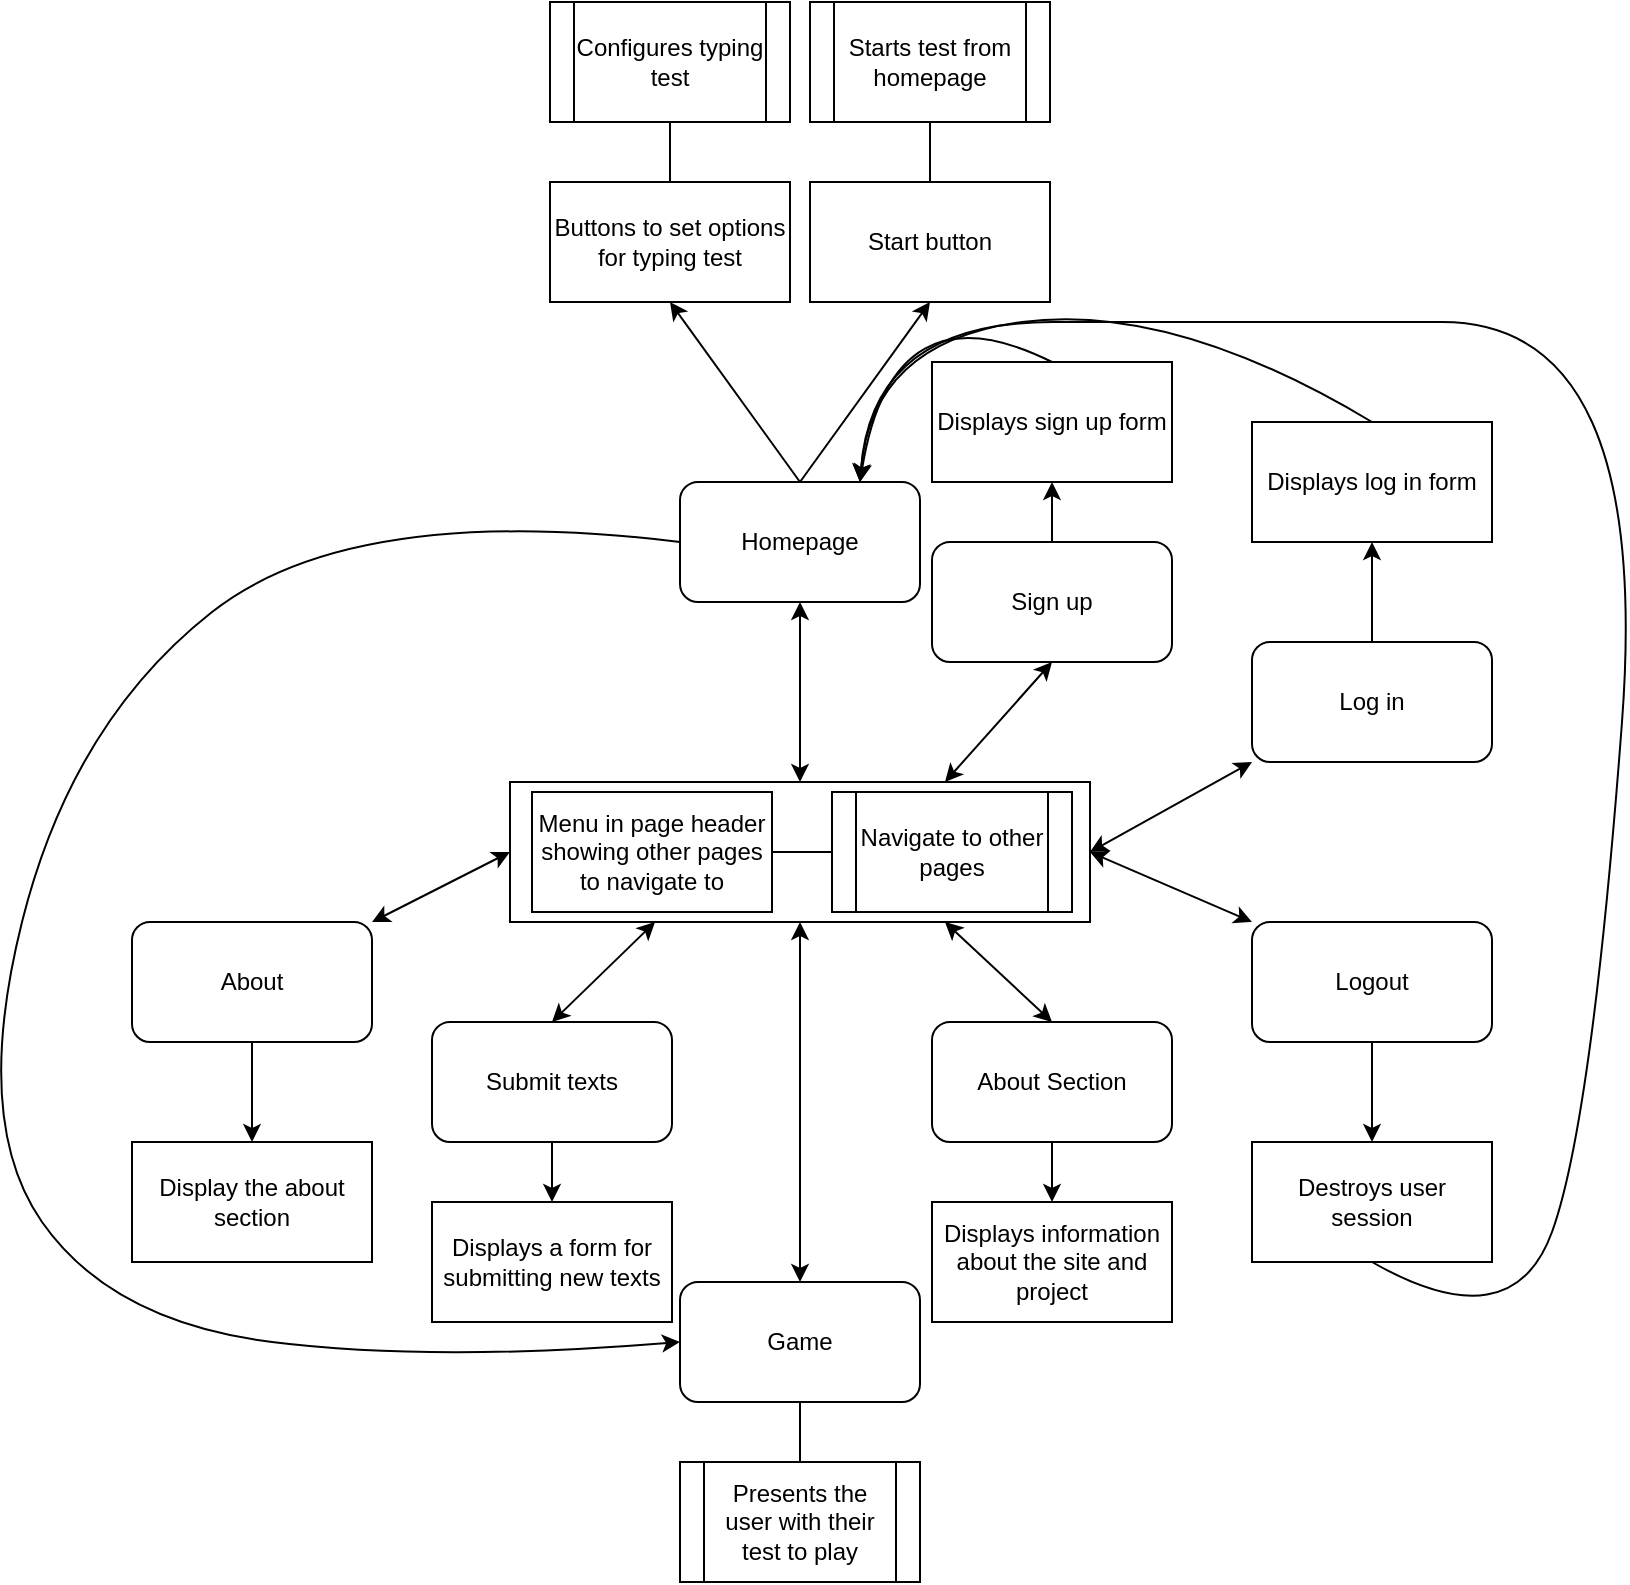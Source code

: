 <mxfile version="20.8.14" type="github">
  <diagram id="H9P_Bu9OAFTprhCgtV0_" name="Page-1">
    <mxGraphModel dx="1809" dy="873" grid="1" gridSize="10" guides="1" tooltips="1" connect="1" arrows="1" fold="1" page="1" pageScale="1" pageWidth="827" pageHeight="1169" math="0" shadow="0">
      <root>
        <mxCell id="0" />
        <mxCell id="1" parent="0" />
        <mxCell id="i7MBgZ9J4eUlpomoZs5X-3" value="Configures typing test" style="shape=process;whiteSpace=wrap;html=1;backgroundOutline=1;" parent="1" vertex="1">
          <mxGeometry x="289" y="10" width="120" height="60" as="geometry" />
        </mxCell>
        <mxCell id="i7MBgZ9J4eUlpomoZs5X-4" value="Starts test from homepage" style="shape=process;whiteSpace=wrap;html=1;backgroundOutline=1;" parent="1" vertex="1">
          <mxGeometry x="419" y="10" width="120" height="60" as="geometry" />
        </mxCell>
        <mxCell id="i7MBgZ9J4eUlpomoZs5X-5" value="Start button" style="rounded=0;whiteSpace=wrap;html=1;" parent="1" vertex="1">
          <mxGeometry x="419" y="100" width="120" height="60" as="geometry" />
        </mxCell>
        <mxCell id="i7MBgZ9J4eUlpomoZs5X-8" value="Buttons to set options for typing test" style="rounded=0;whiteSpace=wrap;html=1;" parent="1" vertex="1">
          <mxGeometry x="289" y="100" width="120" height="60" as="geometry" />
        </mxCell>
        <mxCell id="i7MBgZ9J4eUlpomoZs5X-13" value="" style="endArrow=none;html=1;rounded=0;entryX=0.5;entryY=0;entryDx=0;entryDy=0;exitX=0.5;exitY=1;exitDx=0;exitDy=0;" parent="1" source="i7MBgZ9J4eUlpomoZs5X-3" target="i7MBgZ9J4eUlpomoZs5X-8" edge="1">
          <mxGeometry width="50" height="50" relative="1" as="geometry">
            <mxPoint x="229" y="410" as="sourcePoint" />
            <mxPoint x="279" y="360" as="targetPoint" />
          </mxGeometry>
        </mxCell>
        <mxCell id="i7MBgZ9J4eUlpomoZs5X-14" value="" style="endArrow=none;html=1;rounded=0;entryX=0.5;entryY=0;entryDx=0;entryDy=0;exitX=0.5;exitY=1;exitDx=0;exitDy=0;" parent="1" source="i7MBgZ9J4eUlpomoZs5X-4" target="i7MBgZ9J4eUlpomoZs5X-5" edge="1">
          <mxGeometry width="50" height="50" relative="1" as="geometry">
            <mxPoint x="229" y="410" as="sourcePoint" />
            <mxPoint x="279" y="360" as="targetPoint" />
          </mxGeometry>
        </mxCell>
        <mxCell id="i7MBgZ9J4eUlpomoZs5X-18" value="" style="rounded=0;whiteSpace=wrap;html=1;" parent="1" vertex="1">
          <mxGeometry x="269" y="400" width="290" height="70" as="geometry" />
        </mxCell>
        <mxCell id="i7MBgZ9J4eUlpomoZs5X-15" value="Menu in page header showing other pages to navigate to" style="rounded=0;whiteSpace=wrap;html=1;" parent="1" vertex="1">
          <mxGeometry x="280" y="405" width="120" height="60" as="geometry" />
        </mxCell>
        <mxCell id="i7MBgZ9J4eUlpomoZs5X-16" value="Navigate to other pages" style="shape=process;whiteSpace=wrap;html=1;backgroundOutline=1;" parent="1" vertex="1">
          <mxGeometry x="430" y="405" width="120" height="60" as="geometry" />
        </mxCell>
        <mxCell id="i7MBgZ9J4eUlpomoZs5X-17" value="" style="endArrow=none;html=1;rounded=0;exitX=0;exitY=0.5;exitDx=0;exitDy=0;entryX=1;entryY=0.5;entryDx=0;entryDy=0;" parent="1" source="i7MBgZ9J4eUlpomoZs5X-16" target="i7MBgZ9J4eUlpomoZs5X-15" edge="1">
          <mxGeometry width="50" height="50" relative="1" as="geometry">
            <mxPoint x="469" y="575" as="sourcePoint" />
            <mxPoint x="519" y="525" as="targetPoint" />
          </mxGeometry>
        </mxCell>
        <mxCell id="i7MBgZ9J4eUlpomoZs5X-20" value="" style="endArrow=classic;html=1;rounded=0;exitX=0.5;exitY=0;exitDx=0;exitDy=0;entryX=0.5;entryY=1;entryDx=0;entryDy=0;" parent="1" source="i7MBgZ9J4eUlpomoZs5X-28" target="i7MBgZ9J4eUlpomoZs5X-8" edge="1">
          <mxGeometry width="50" height="50" relative="1" as="geometry">
            <mxPoint x="414" y="250" as="sourcePoint" />
            <mxPoint x="410" y="280" as="targetPoint" />
          </mxGeometry>
        </mxCell>
        <mxCell id="i7MBgZ9J4eUlpomoZs5X-23" value="" style="endArrow=classic;html=1;rounded=0;exitX=0.5;exitY=0;exitDx=0;exitDy=0;entryX=0.5;entryY=1;entryDx=0;entryDy=0;" parent="1" source="i7MBgZ9J4eUlpomoZs5X-28" target="i7MBgZ9J4eUlpomoZs5X-5" edge="1">
          <mxGeometry width="50" height="50" relative="1" as="geometry">
            <mxPoint x="414" y="250" as="sourcePoint" />
            <mxPoint x="410" y="280" as="targetPoint" />
          </mxGeometry>
        </mxCell>
        <mxCell id="i7MBgZ9J4eUlpomoZs5X-24" value="" style="endArrow=classic;startArrow=classic;html=1;rounded=0;entryX=0.5;entryY=1;entryDx=0;entryDy=0;exitX=0.5;exitY=0;exitDx=0;exitDy=0;" parent="1" source="i7MBgZ9J4eUlpomoZs5X-18" target="i7MBgZ9J4eUlpomoZs5X-28" edge="1">
          <mxGeometry width="50" height="50" relative="1" as="geometry">
            <mxPoint x="360" y="330" as="sourcePoint" />
            <mxPoint x="414" y="310" as="targetPoint" />
          </mxGeometry>
        </mxCell>
        <mxCell id="i7MBgZ9J4eUlpomoZs5X-28" value="Homepage" style="rounded=1;whiteSpace=wrap;html=1;" parent="1" vertex="1">
          <mxGeometry x="354" y="250" width="120" height="60" as="geometry" />
        </mxCell>
        <mxCell id="i7MBgZ9J4eUlpomoZs5X-42" style="edgeStyle=orthogonalEdgeStyle;rounded=0;orthogonalLoop=1;jettySize=auto;html=1;exitX=0.5;exitY=1;exitDx=0;exitDy=0;entryX=0.5;entryY=0;entryDx=0;entryDy=0;" parent="1" source="i7MBgZ9J4eUlpomoZs5X-31" target="i7MBgZ9J4eUlpomoZs5X-40" edge="1">
          <mxGeometry relative="1" as="geometry" />
        </mxCell>
        <mxCell id="i7MBgZ9J4eUlpomoZs5X-31" value="About" style="rounded=1;whiteSpace=wrap;html=1;" parent="1" vertex="1">
          <mxGeometry x="80" y="470" width="120" height="60" as="geometry" />
        </mxCell>
        <mxCell id="i7MBgZ9J4eUlpomoZs5X-32" value="About Section" style="rounded=1;whiteSpace=wrap;html=1;" parent="1" vertex="1">
          <mxGeometry x="480" y="520" width="120" height="60" as="geometry" />
        </mxCell>
        <mxCell id="i7MBgZ9J4eUlpomoZs5X-33" value="Game" style="rounded=1;whiteSpace=wrap;html=1;" parent="1" vertex="1">
          <mxGeometry x="354" y="650" width="120" height="60" as="geometry" />
        </mxCell>
        <mxCell id="i7MBgZ9J4eUlpomoZs5X-34" value="Displays information about the site and project" style="rounded=0;whiteSpace=wrap;html=1;" parent="1" vertex="1">
          <mxGeometry x="480" y="610" width="120" height="60" as="geometry" />
        </mxCell>
        <mxCell id="i7MBgZ9J4eUlpomoZs5X-35" value="" style="endArrow=classic;html=1;rounded=0;exitX=0.5;exitY=1;exitDx=0;exitDy=0;entryX=0.5;entryY=0;entryDx=0;entryDy=0;" parent="1" source="i7MBgZ9J4eUlpomoZs5X-32" target="i7MBgZ9J4eUlpomoZs5X-34" edge="1">
          <mxGeometry width="50" height="50" relative="1" as="geometry">
            <mxPoint x="360" y="420" as="sourcePoint" />
            <mxPoint x="410" y="370" as="targetPoint" />
          </mxGeometry>
        </mxCell>
        <mxCell id="i7MBgZ9J4eUlpomoZs5X-36" value="" style="endArrow=classic;startArrow=classic;html=1;rounded=0;entryX=0.75;entryY=1;entryDx=0;entryDy=0;exitX=0.5;exitY=0;exitDx=0;exitDy=0;" parent="1" source="i7MBgZ9J4eUlpomoZs5X-32" target="i7MBgZ9J4eUlpomoZs5X-18" edge="1">
          <mxGeometry width="50" height="50" relative="1" as="geometry">
            <mxPoint x="360" y="420" as="sourcePoint" />
            <mxPoint x="410" y="370" as="targetPoint" />
          </mxGeometry>
        </mxCell>
        <mxCell id="i7MBgZ9J4eUlpomoZs5X-38" value="" style="endArrow=classic;startArrow=classic;html=1;rounded=0;exitX=0;exitY=0.5;exitDx=0;exitDy=0;entryX=1;entryY=0;entryDx=0;entryDy=0;" parent="1" source="i7MBgZ9J4eUlpomoZs5X-18" target="i7MBgZ9J4eUlpomoZs5X-31" edge="1">
          <mxGeometry width="50" height="50" relative="1" as="geometry">
            <mxPoint x="360" y="420" as="sourcePoint" />
            <mxPoint x="410" y="370" as="targetPoint" />
          </mxGeometry>
        </mxCell>
        <mxCell id="i7MBgZ9J4eUlpomoZs5X-39" value="" style="endArrow=classic;startArrow=classic;html=1;rounded=0;entryX=0.5;entryY=1;entryDx=0;entryDy=0;exitX=0.5;exitY=0;exitDx=0;exitDy=0;" parent="1" source="i7MBgZ9J4eUlpomoZs5X-33" target="i7MBgZ9J4eUlpomoZs5X-18" edge="1">
          <mxGeometry width="50" height="50" relative="1" as="geometry">
            <mxPoint x="360" y="420" as="sourcePoint" />
            <mxPoint x="410" y="370" as="targetPoint" />
          </mxGeometry>
        </mxCell>
        <mxCell id="i7MBgZ9J4eUlpomoZs5X-40" value="Display the about section" style="rounded=0;whiteSpace=wrap;html=1;" parent="1" vertex="1">
          <mxGeometry x="80" y="580" width="120" height="60" as="geometry" />
        </mxCell>
        <mxCell id="i7MBgZ9J4eUlpomoZs5X-50" value="" style="curved=1;endArrow=classic;html=1;rounded=0;entryX=0;entryY=0.5;entryDx=0;entryDy=0;exitX=0;exitY=0.5;exitDx=0;exitDy=0;" parent="1" source="i7MBgZ9J4eUlpomoZs5X-28" target="i7MBgZ9J4eUlpomoZs5X-33" edge="1">
          <mxGeometry width="50" height="50" relative="1" as="geometry">
            <mxPoint x="240" y="330" as="sourcePoint" />
            <mxPoint x="280" y="710" as="targetPoint" />
            <Array as="points">
              <mxPoint x="190" y="260" />
              <mxPoint x="50" y="370" />
              <mxPoint y="570" />
              <mxPoint x="70" y="670" />
              <mxPoint x="230" y="690" />
            </Array>
          </mxGeometry>
        </mxCell>
        <mxCell id="i7MBgZ9J4eUlpomoZs5X-51" value="Presents the user with their test to play" style="shape=process;whiteSpace=wrap;html=1;backgroundOutline=1;" parent="1" vertex="1">
          <mxGeometry x="354" y="740" width="120" height="60" as="geometry" />
        </mxCell>
        <mxCell id="i7MBgZ9J4eUlpomoZs5X-52" value="" style="endArrow=none;html=1;rounded=0;exitX=0.5;exitY=1;exitDx=0;exitDy=0;entryX=0.5;entryY=0;entryDx=0;entryDy=0;" parent="1" source="i7MBgZ9J4eUlpomoZs5X-33" target="i7MBgZ9J4eUlpomoZs5X-51" edge="1">
          <mxGeometry width="50" height="50" relative="1" as="geometry">
            <mxPoint x="480" y="630" as="sourcePoint" />
            <mxPoint x="530" y="580" as="targetPoint" />
          </mxGeometry>
        </mxCell>
        <mxCell id="5Dz-VVO13B3PXyp7y15R-1" value="Submit texts" style="rounded=1;whiteSpace=wrap;html=1;shadow=0;strokeColor=#000000;" vertex="1" parent="1">
          <mxGeometry x="230" y="520" width="120" height="60" as="geometry" />
        </mxCell>
        <mxCell id="5Dz-VVO13B3PXyp7y15R-2" value="Displays a form for submitting new texts" style="rounded=0;whiteSpace=wrap;html=1;shadow=0;strokeColor=#000000;" vertex="1" parent="1">
          <mxGeometry x="230" y="610" width="120" height="60" as="geometry" />
        </mxCell>
        <mxCell id="5Dz-VVO13B3PXyp7y15R-3" value="" style="endArrow=classic;startArrow=classic;html=1;rounded=0;exitX=0.5;exitY=0;exitDx=0;exitDy=0;entryX=0.25;entryY=1;entryDx=0;entryDy=0;" edge="1" parent="1" source="5Dz-VVO13B3PXyp7y15R-1" target="i7MBgZ9J4eUlpomoZs5X-18">
          <mxGeometry width="50" height="50" relative="1" as="geometry">
            <mxPoint x="420" y="540" as="sourcePoint" />
            <mxPoint x="470" y="490" as="targetPoint" />
          </mxGeometry>
        </mxCell>
        <mxCell id="5Dz-VVO13B3PXyp7y15R-4" value="" style="endArrow=classic;html=1;rounded=0;exitX=0.5;exitY=1;exitDx=0;exitDy=0;entryX=0.5;entryY=0;entryDx=0;entryDy=0;" edge="1" parent="1" source="5Dz-VVO13B3PXyp7y15R-1" target="5Dz-VVO13B3PXyp7y15R-2">
          <mxGeometry width="50" height="50" relative="1" as="geometry">
            <mxPoint x="420" y="540" as="sourcePoint" />
            <mxPoint x="470" y="490" as="targetPoint" />
          </mxGeometry>
        </mxCell>
        <mxCell id="5Dz-VVO13B3PXyp7y15R-14" style="edgeStyle=orthogonalEdgeStyle;rounded=0;orthogonalLoop=1;jettySize=auto;html=1;exitX=0.5;exitY=0;exitDx=0;exitDy=0;entryX=0.5;entryY=1;entryDx=0;entryDy=0;" edge="1" parent="1" source="5Dz-VVO13B3PXyp7y15R-5" target="5Dz-VVO13B3PXyp7y15R-13">
          <mxGeometry relative="1" as="geometry" />
        </mxCell>
        <mxCell id="5Dz-VVO13B3PXyp7y15R-5" value="Log in" style="rounded=1;whiteSpace=wrap;html=1;shadow=0;strokeColor=#000000;" vertex="1" parent="1">
          <mxGeometry x="640" y="330" width="120" height="60" as="geometry" />
        </mxCell>
        <mxCell id="5Dz-VVO13B3PXyp7y15R-12" style="edgeStyle=orthogonalEdgeStyle;rounded=0;orthogonalLoop=1;jettySize=auto;html=1;exitX=0.5;exitY=0;exitDx=0;exitDy=0;entryX=0.5;entryY=1;entryDx=0;entryDy=0;" edge="1" parent="1" source="5Dz-VVO13B3PXyp7y15R-6" target="5Dz-VVO13B3PXyp7y15R-11">
          <mxGeometry relative="1" as="geometry" />
        </mxCell>
        <mxCell id="5Dz-VVO13B3PXyp7y15R-6" value="Sign up" style="rounded=1;whiteSpace=wrap;html=1;shadow=0;strokeColor=#000000;" vertex="1" parent="1">
          <mxGeometry x="480" y="280" width="120" height="60" as="geometry" />
        </mxCell>
        <mxCell id="5Dz-VVO13B3PXyp7y15R-16" style="edgeStyle=orthogonalEdgeStyle;rounded=0;orthogonalLoop=1;jettySize=auto;html=1;exitX=0.5;exitY=1;exitDx=0;exitDy=0;entryX=0.5;entryY=0;entryDx=0;entryDy=0;" edge="1" parent="1" source="5Dz-VVO13B3PXyp7y15R-7" target="5Dz-VVO13B3PXyp7y15R-15">
          <mxGeometry relative="1" as="geometry" />
        </mxCell>
        <mxCell id="5Dz-VVO13B3PXyp7y15R-7" value="Logout" style="rounded=1;whiteSpace=wrap;html=1;shadow=0;strokeColor=#000000;" vertex="1" parent="1">
          <mxGeometry x="640" y="470" width="120" height="60" as="geometry" />
        </mxCell>
        <mxCell id="5Dz-VVO13B3PXyp7y15R-8" value="" style="endArrow=classic;startArrow=classic;html=1;rounded=0;exitX=0.75;exitY=0;exitDx=0;exitDy=0;entryX=0.5;entryY=1;entryDx=0;entryDy=0;" edge="1" parent="1" source="i7MBgZ9J4eUlpomoZs5X-18" target="5Dz-VVO13B3PXyp7y15R-6">
          <mxGeometry width="50" height="50" relative="1" as="geometry">
            <mxPoint x="420" y="540" as="sourcePoint" />
            <mxPoint x="470" y="490" as="targetPoint" />
          </mxGeometry>
        </mxCell>
        <mxCell id="5Dz-VVO13B3PXyp7y15R-9" value="" style="endArrow=classic;startArrow=classic;html=1;rounded=0;exitX=1;exitY=0.5;exitDx=0;exitDy=0;entryX=0;entryY=1;entryDx=0;entryDy=0;" edge="1" parent="1" source="i7MBgZ9J4eUlpomoZs5X-18" target="5Dz-VVO13B3PXyp7y15R-5">
          <mxGeometry width="50" height="50" relative="1" as="geometry">
            <mxPoint x="420" y="540" as="sourcePoint" />
            <mxPoint x="470" y="490" as="targetPoint" />
          </mxGeometry>
        </mxCell>
        <mxCell id="5Dz-VVO13B3PXyp7y15R-10" value="" style="endArrow=classic;startArrow=classic;html=1;rounded=0;exitX=1;exitY=0.5;exitDx=0;exitDy=0;entryX=0;entryY=0;entryDx=0;entryDy=0;" edge="1" parent="1" source="i7MBgZ9J4eUlpomoZs5X-18" target="5Dz-VVO13B3PXyp7y15R-7">
          <mxGeometry width="50" height="50" relative="1" as="geometry">
            <mxPoint x="420" y="540" as="sourcePoint" />
            <mxPoint x="470" y="490" as="targetPoint" />
          </mxGeometry>
        </mxCell>
        <mxCell id="5Dz-VVO13B3PXyp7y15R-11" value="Displays sign up form" style="rounded=0;whiteSpace=wrap;html=1;shadow=0;strokeColor=#000000;" vertex="1" parent="1">
          <mxGeometry x="480" y="190" width="120" height="60" as="geometry" />
        </mxCell>
        <mxCell id="5Dz-VVO13B3PXyp7y15R-13" value="Displays log in form" style="rounded=0;whiteSpace=wrap;html=1;shadow=0;strokeColor=#000000;" vertex="1" parent="1">
          <mxGeometry x="640" y="220" width="120" height="60" as="geometry" />
        </mxCell>
        <mxCell id="5Dz-VVO13B3PXyp7y15R-15" value="Destroys user session" style="rounded=0;whiteSpace=wrap;html=1;shadow=0;strokeColor=#000000;" vertex="1" parent="1">
          <mxGeometry x="640" y="580" width="120" height="60" as="geometry" />
        </mxCell>
        <mxCell id="5Dz-VVO13B3PXyp7y15R-17" value="" style="curved=1;endArrow=classic;html=1;rounded=0;exitX=0.5;exitY=1;exitDx=0;exitDy=0;entryX=0.75;entryY=0;entryDx=0;entryDy=0;" edge="1" parent="1" source="5Dz-VVO13B3PXyp7y15R-15" target="i7MBgZ9J4eUlpomoZs5X-28">
          <mxGeometry width="50" height="50" relative="1" as="geometry">
            <mxPoint x="670" y="760" as="sourcePoint" />
            <mxPoint x="790" y="380" as="targetPoint" />
            <Array as="points">
              <mxPoint x="770" y="680" />
              <mxPoint x="810" y="570" />
              <mxPoint x="840" y="170" />
              <mxPoint x="630" y="170" />
              <mxPoint x="450" y="170" />
            </Array>
          </mxGeometry>
        </mxCell>
        <mxCell id="5Dz-VVO13B3PXyp7y15R-18" value="" style="curved=1;endArrow=classic;html=1;rounded=0;exitX=0.5;exitY=0;exitDx=0;exitDy=0;entryX=0.75;entryY=0;entryDx=0;entryDy=0;" edge="1" parent="1" source="5Dz-VVO13B3PXyp7y15R-13" target="i7MBgZ9J4eUlpomoZs5X-28">
          <mxGeometry width="50" height="50" relative="1" as="geometry">
            <mxPoint x="610" y="120" as="sourcePoint" />
            <mxPoint x="720" y="70" as="targetPoint" />
            <Array as="points">
              <mxPoint x="600" y="160" />
              <mxPoint x="450" y="180" />
            </Array>
          </mxGeometry>
        </mxCell>
        <mxCell id="5Dz-VVO13B3PXyp7y15R-19" value="" style="curved=1;endArrow=classic;html=1;rounded=0;exitX=0.5;exitY=0;exitDx=0;exitDy=0;entryX=0.75;entryY=0;entryDx=0;entryDy=0;" edge="1" parent="1" source="5Dz-VVO13B3PXyp7y15R-11" target="i7MBgZ9J4eUlpomoZs5X-28">
          <mxGeometry width="50" height="50" relative="1" as="geometry">
            <mxPoint x="510" y="510" as="sourcePoint" />
            <mxPoint x="560" y="460" as="targetPoint" />
            <Array as="points">
              <mxPoint x="460" y="150" />
            </Array>
          </mxGeometry>
        </mxCell>
      </root>
    </mxGraphModel>
  </diagram>
</mxfile>
